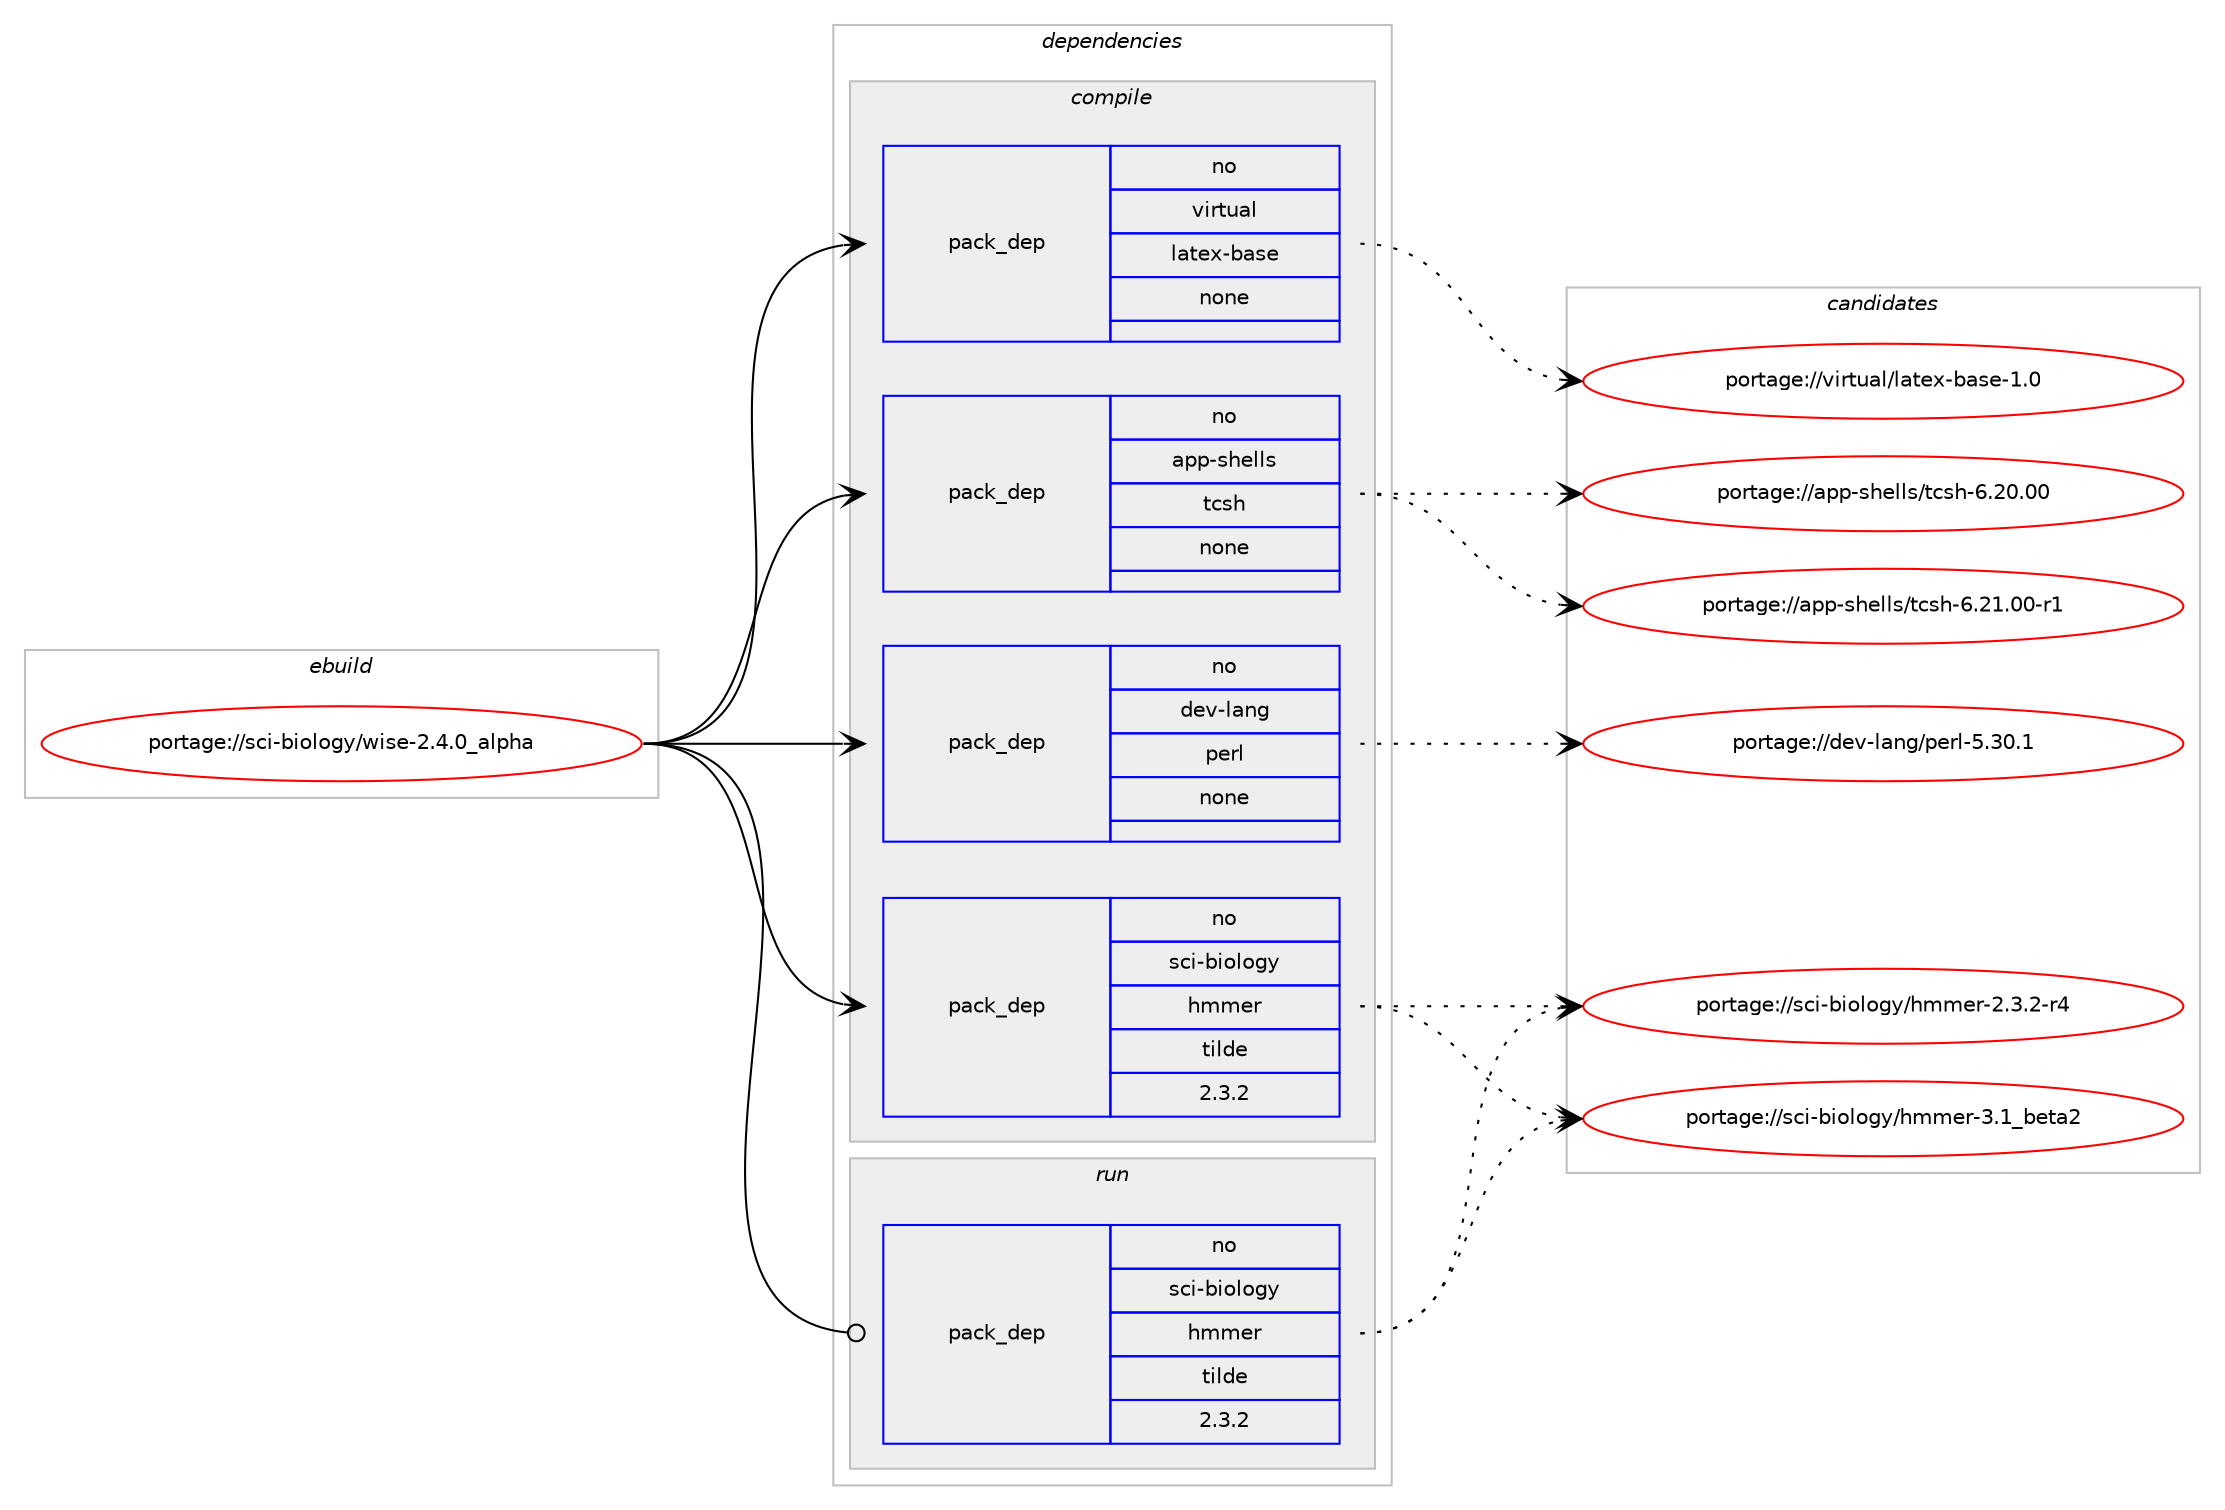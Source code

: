 digraph prolog {

# *************
# Graph options
# *************

newrank=true;
concentrate=true;
compound=true;
graph [rankdir=LR,fontname=Helvetica,fontsize=10,ranksep=1.5];#, ranksep=2.5, nodesep=0.2];
edge  [arrowhead=vee];
node  [fontname=Helvetica,fontsize=10];

# **********
# The ebuild
# **********

subgraph cluster_leftcol {
color=gray;
rank=same;
label=<<i>ebuild</i>>;
id [label="portage://sci-biology/wise-2.4.0_alpha", color=red, width=4, href="../sci-biology/wise-2.4.0_alpha.svg"];
}

# ****************
# The dependencies
# ****************

subgraph cluster_midcol {
color=gray;
label=<<i>dependencies</i>>;
subgraph cluster_compile {
fillcolor="#eeeeee";
style=filled;
label=<<i>compile</i>>;
subgraph pack46756 {
dependency60536 [label=<<TABLE BORDER="0" CELLBORDER="1" CELLSPACING="0" CELLPADDING="4" WIDTH="220"><TR><TD ROWSPAN="6" CELLPADDING="30">pack_dep</TD></TR><TR><TD WIDTH="110">no</TD></TR><TR><TD>app-shells</TD></TR><TR><TD>tcsh</TD></TR><TR><TD>none</TD></TR><TR><TD></TD></TR></TABLE>>, shape=none, color=blue];
}
id:e -> dependency60536:w [weight=20,style="solid",arrowhead="vee"];
subgraph pack46757 {
dependency60537 [label=<<TABLE BORDER="0" CELLBORDER="1" CELLSPACING="0" CELLPADDING="4" WIDTH="220"><TR><TD ROWSPAN="6" CELLPADDING="30">pack_dep</TD></TR><TR><TD WIDTH="110">no</TD></TR><TR><TD>dev-lang</TD></TR><TR><TD>perl</TD></TR><TR><TD>none</TD></TR><TR><TD></TD></TR></TABLE>>, shape=none, color=blue];
}
id:e -> dependency60537:w [weight=20,style="solid",arrowhead="vee"];
subgraph pack46758 {
dependency60538 [label=<<TABLE BORDER="0" CELLBORDER="1" CELLSPACING="0" CELLPADDING="4" WIDTH="220"><TR><TD ROWSPAN="6" CELLPADDING="30">pack_dep</TD></TR><TR><TD WIDTH="110">no</TD></TR><TR><TD>sci-biology</TD></TR><TR><TD>hmmer</TD></TR><TR><TD>tilde</TD></TR><TR><TD>2.3.2</TD></TR></TABLE>>, shape=none, color=blue];
}
id:e -> dependency60538:w [weight=20,style="solid",arrowhead="vee"];
subgraph pack46759 {
dependency60539 [label=<<TABLE BORDER="0" CELLBORDER="1" CELLSPACING="0" CELLPADDING="4" WIDTH="220"><TR><TD ROWSPAN="6" CELLPADDING="30">pack_dep</TD></TR><TR><TD WIDTH="110">no</TD></TR><TR><TD>virtual</TD></TR><TR><TD>latex-base</TD></TR><TR><TD>none</TD></TR><TR><TD></TD></TR></TABLE>>, shape=none, color=blue];
}
id:e -> dependency60539:w [weight=20,style="solid",arrowhead="vee"];
}
subgraph cluster_compileandrun {
fillcolor="#eeeeee";
style=filled;
label=<<i>compile and run</i>>;
}
subgraph cluster_run {
fillcolor="#eeeeee";
style=filled;
label=<<i>run</i>>;
subgraph pack46760 {
dependency60540 [label=<<TABLE BORDER="0" CELLBORDER="1" CELLSPACING="0" CELLPADDING="4" WIDTH="220"><TR><TD ROWSPAN="6" CELLPADDING="30">pack_dep</TD></TR><TR><TD WIDTH="110">no</TD></TR><TR><TD>sci-biology</TD></TR><TR><TD>hmmer</TD></TR><TR><TD>tilde</TD></TR><TR><TD>2.3.2</TD></TR></TABLE>>, shape=none, color=blue];
}
id:e -> dependency60540:w [weight=20,style="solid",arrowhead="odot"];
}
}

# **************
# The candidates
# **************

subgraph cluster_choices {
rank=same;
color=gray;
label=<<i>candidates</i>>;

subgraph choice46756 {
color=black;
nodesep=1;
choice9711211245115104101108108115471169911510445544650494648484511449 [label="portage://app-shells/tcsh-6.21.00-r1", color=red, width=4,href="../app-shells/tcsh-6.21.00-r1.svg"];
choice971121124511510410110810811547116991151044554465048464848 [label="portage://app-shells/tcsh-6.20.00", color=red, width=4,href="../app-shells/tcsh-6.20.00.svg"];
dependency60536:e -> choice9711211245115104101108108115471169911510445544650494648484511449:w [style=dotted,weight="100"];
dependency60536:e -> choice971121124511510410110810811547116991151044554465048464848:w [style=dotted,weight="100"];
}
subgraph choice46757 {
color=black;
nodesep=1;
choice10010111845108971101034711210111410845534651484649 [label="portage://dev-lang/perl-5.30.1", color=red, width=4,href="../dev-lang/perl-5.30.1.svg"];
dependency60537:e -> choice10010111845108971101034711210111410845534651484649:w [style=dotted,weight="100"];
}
subgraph choice46758 {
color=black;
nodesep=1;
choice115991054598105111108111103121471041091091011144551464995981011169750 [label="portage://sci-biology/hmmer-3.1_beta2", color=red, width=4,href="../sci-biology/hmmer-3.1_beta2.svg"];
choice115991054598105111108111103121471041091091011144550465146504511452 [label="portage://sci-biology/hmmer-2.3.2-r4", color=red, width=4,href="../sci-biology/hmmer-2.3.2-r4.svg"];
dependency60538:e -> choice115991054598105111108111103121471041091091011144551464995981011169750:w [style=dotted,weight="100"];
dependency60538:e -> choice115991054598105111108111103121471041091091011144550465146504511452:w [style=dotted,weight="100"];
}
subgraph choice46759 {
color=black;
nodesep=1;
choice11810511411611797108471089711610112045989711510145494648 [label="portage://virtual/latex-base-1.0", color=red, width=4,href="../virtual/latex-base-1.0.svg"];
dependency60539:e -> choice11810511411611797108471089711610112045989711510145494648:w [style=dotted,weight="100"];
}
subgraph choice46760 {
color=black;
nodesep=1;
choice115991054598105111108111103121471041091091011144551464995981011169750 [label="portage://sci-biology/hmmer-3.1_beta2", color=red, width=4,href="../sci-biology/hmmer-3.1_beta2.svg"];
choice115991054598105111108111103121471041091091011144550465146504511452 [label="portage://sci-biology/hmmer-2.3.2-r4", color=red, width=4,href="../sci-biology/hmmer-2.3.2-r4.svg"];
dependency60540:e -> choice115991054598105111108111103121471041091091011144551464995981011169750:w [style=dotted,weight="100"];
dependency60540:e -> choice115991054598105111108111103121471041091091011144550465146504511452:w [style=dotted,weight="100"];
}
}

}
